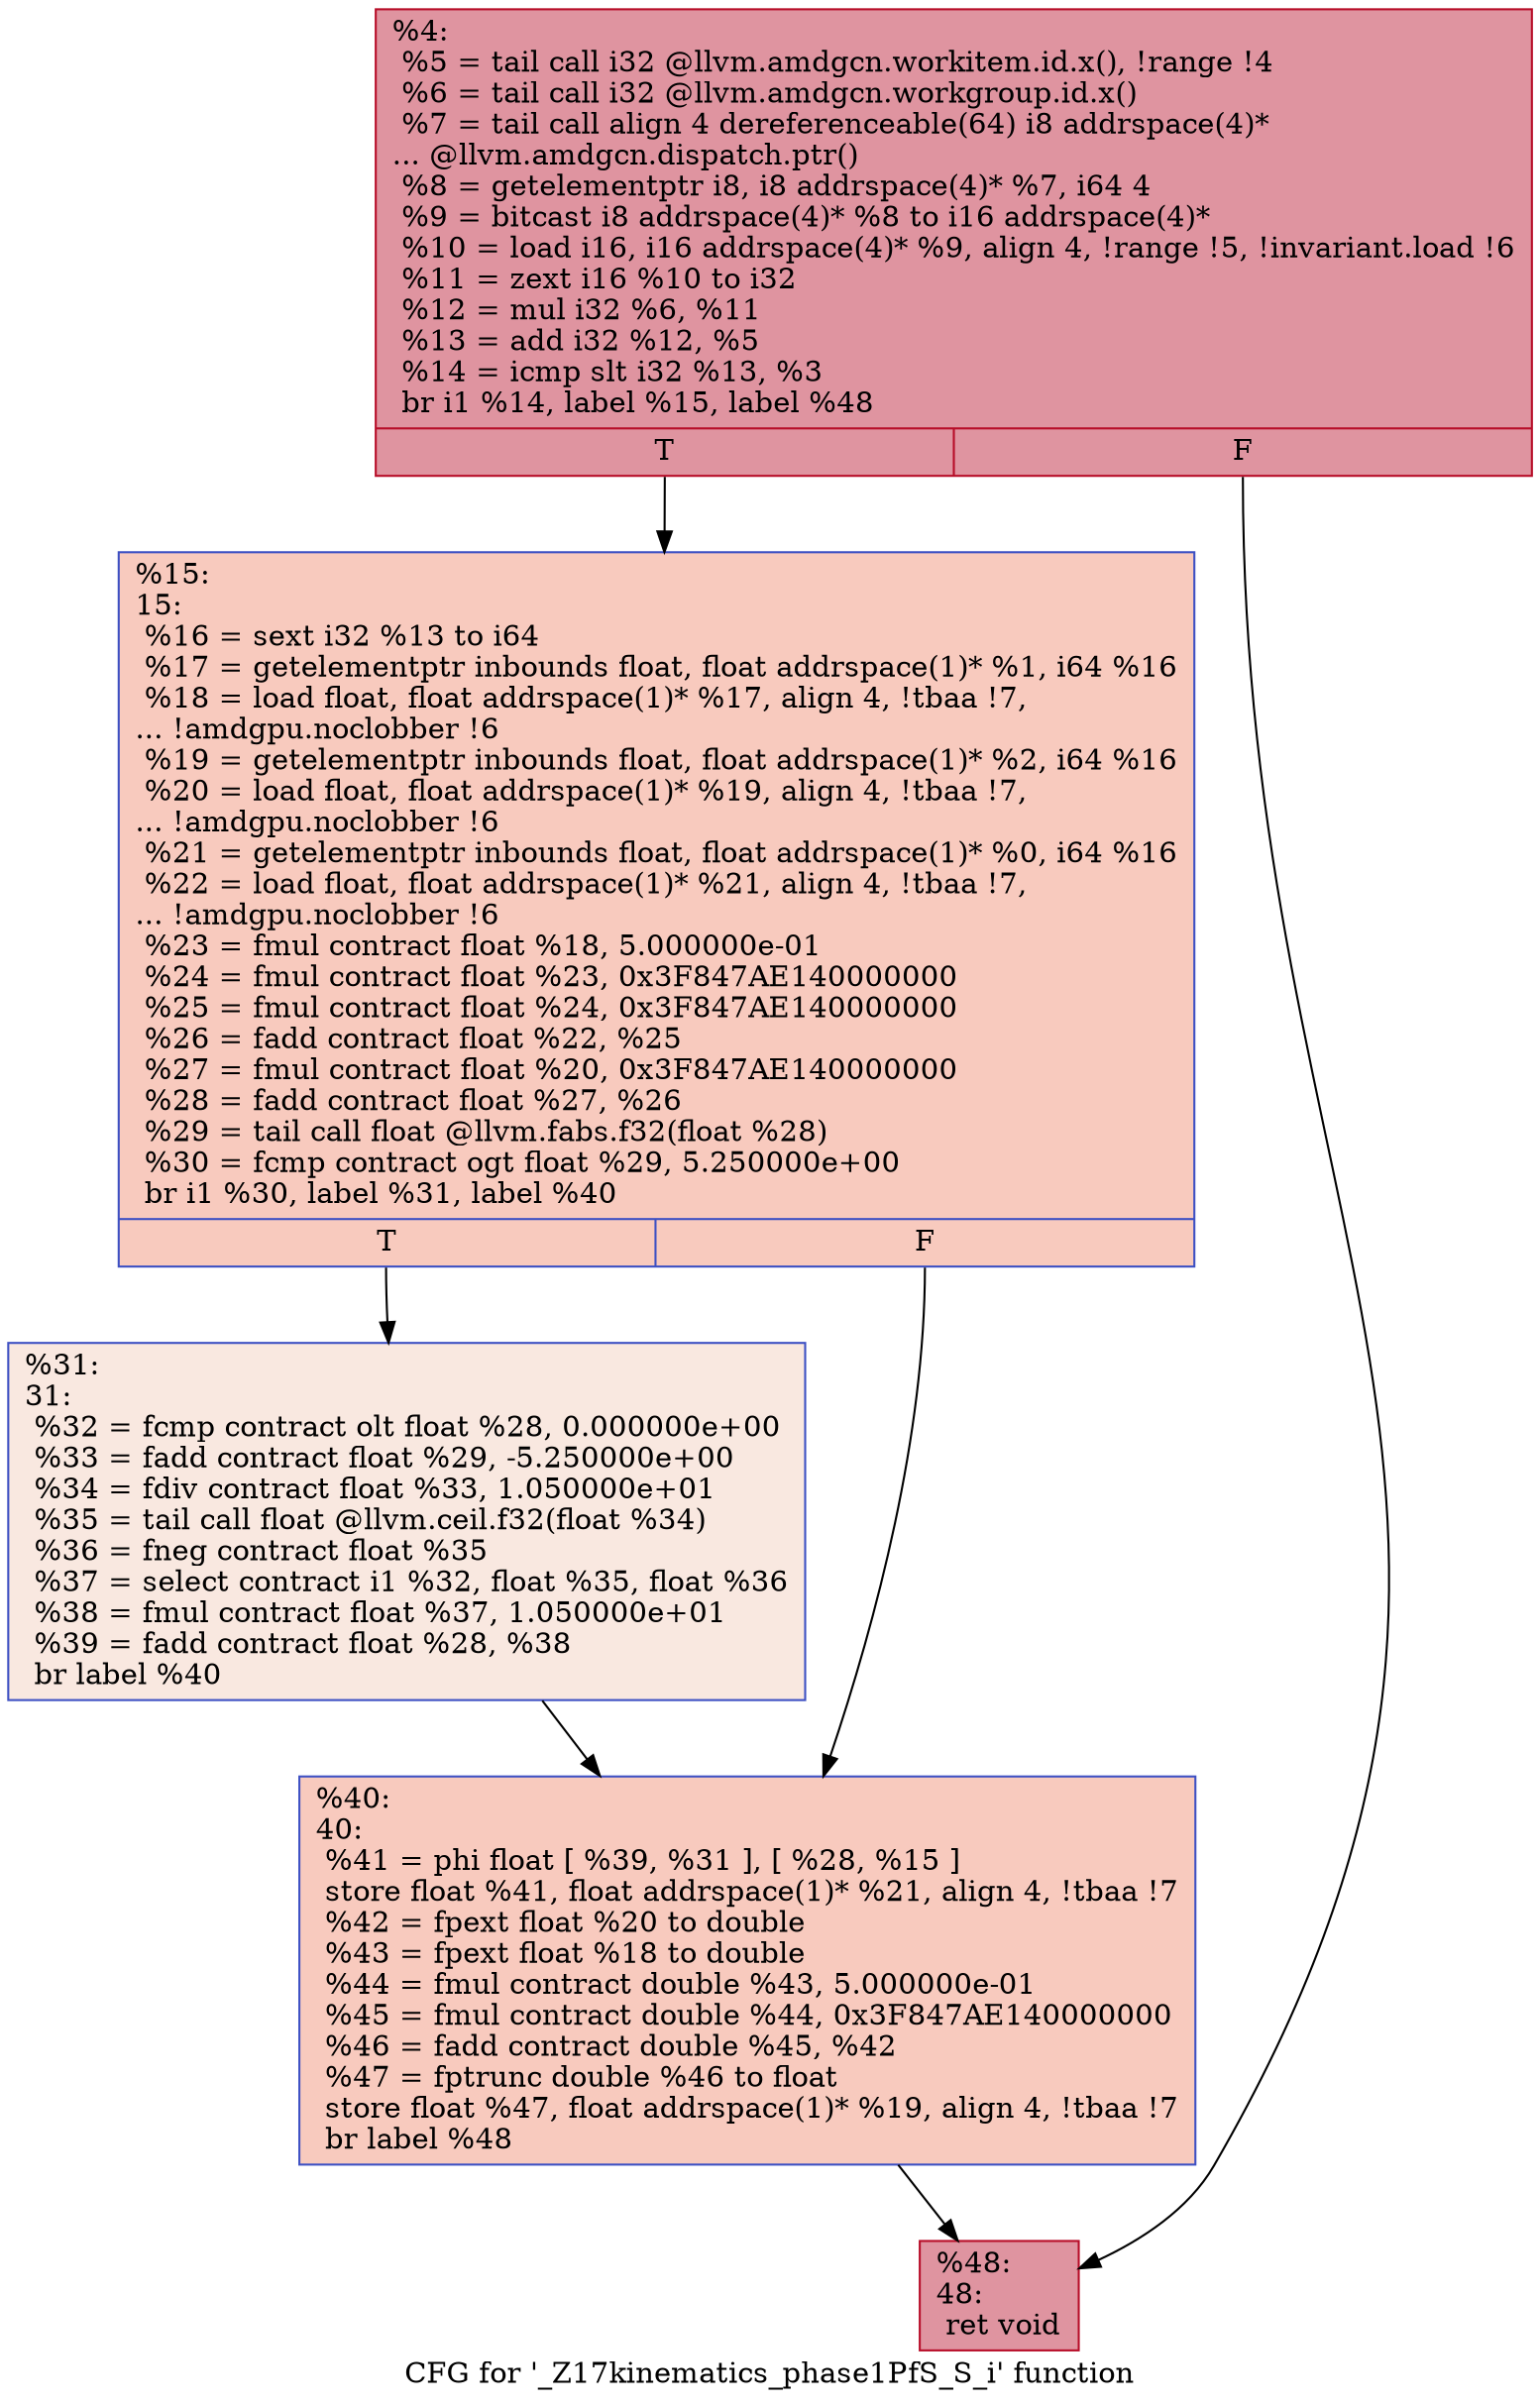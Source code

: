 digraph "CFG for '_Z17kinematics_phase1PfS_S_i' function" {
	label="CFG for '_Z17kinematics_phase1PfS_S_i' function";

	Node0x53347b0 [shape=record,color="#b70d28ff", style=filled, fillcolor="#b70d2870",label="{%4:\l  %5 = tail call i32 @llvm.amdgcn.workitem.id.x(), !range !4\l  %6 = tail call i32 @llvm.amdgcn.workgroup.id.x()\l  %7 = tail call align 4 dereferenceable(64) i8 addrspace(4)*\l... @llvm.amdgcn.dispatch.ptr()\l  %8 = getelementptr i8, i8 addrspace(4)* %7, i64 4\l  %9 = bitcast i8 addrspace(4)* %8 to i16 addrspace(4)*\l  %10 = load i16, i16 addrspace(4)* %9, align 4, !range !5, !invariant.load !6\l  %11 = zext i16 %10 to i32\l  %12 = mul i32 %6, %11\l  %13 = add i32 %12, %5\l  %14 = icmp slt i32 %13, %3\l  br i1 %14, label %15, label %48\l|{<s0>T|<s1>F}}"];
	Node0x53347b0:s0 -> Node0x5334800;
	Node0x53347b0:s1 -> Node0x5336740;
	Node0x5334800 [shape=record,color="#3d50c3ff", style=filled, fillcolor="#ef886b70",label="{%15:\l15:                                               \l  %16 = sext i32 %13 to i64\l  %17 = getelementptr inbounds float, float addrspace(1)* %1, i64 %16\l  %18 = load float, float addrspace(1)* %17, align 4, !tbaa !7,\l... !amdgpu.noclobber !6\l  %19 = getelementptr inbounds float, float addrspace(1)* %2, i64 %16\l  %20 = load float, float addrspace(1)* %19, align 4, !tbaa !7,\l... !amdgpu.noclobber !6\l  %21 = getelementptr inbounds float, float addrspace(1)* %0, i64 %16\l  %22 = load float, float addrspace(1)* %21, align 4, !tbaa !7,\l... !amdgpu.noclobber !6\l  %23 = fmul contract float %18, 5.000000e-01\l  %24 = fmul contract float %23, 0x3F847AE140000000\l  %25 = fmul contract float %24, 0x3F847AE140000000\l  %26 = fadd contract float %22, %25\l  %27 = fmul contract float %20, 0x3F847AE140000000\l  %28 = fadd contract float %27, %26\l  %29 = tail call float @llvm.fabs.f32(float %28)\l  %30 = fcmp contract ogt float %29, 5.250000e+00\l  br i1 %30, label %31, label %40\l|{<s0>T|<s1>F}}"];
	Node0x5334800:s0 -> Node0x5338b60;
	Node0x5334800:s1 -> Node0x5338bf0;
	Node0x5338b60 [shape=record,color="#3d50c3ff", style=filled, fillcolor="#f1ccb870",label="{%31:\l31:                                               \l  %32 = fcmp contract olt float %28, 0.000000e+00\l  %33 = fadd contract float %29, -5.250000e+00\l  %34 = fdiv contract float %33, 1.050000e+01\l  %35 = tail call float @llvm.ceil.f32(float %34)\l  %36 = fneg contract float %35\l  %37 = select contract i1 %32, float %35, float %36\l  %38 = fmul contract float %37, 1.050000e+01\l  %39 = fadd contract float %28, %38\l  br label %40\l}"];
	Node0x5338b60 -> Node0x5338bf0;
	Node0x5338bf0 [shape=record,color="#3d50c3ff", style=filled, fillcolor="#ef886b70",label="{%40:\l40:                                               \l  %41 = phi float [ %39, %31 ], [ %28, %15 ]\l  store float %41, float addrspace(1)* %21, align 4, !tbaa !7\l  %42 = fpext float %20 to double\l  %43 = fpext float %18 to double\l  %44 = fmul contract double %43, 5.000000e-01\l  %45 = fmul contract double %44, 0x3F847AE140000000\l  %46 = fadd contract double %45, %42\l  %47 = fptrunc double %46 to float\l  store float %47, float addrspace(1)* %19, align 4, !tbaa !7\l  br label %48\l}"];
	Node0x5338bf0 -> Node0x5336740;
	Node0x5336740 [shape=record,color="#b70d28ff", style=filled, fillcolor="#b70d2870",label="{%48:\l48:                                               \l  ret void\l}"];
}
